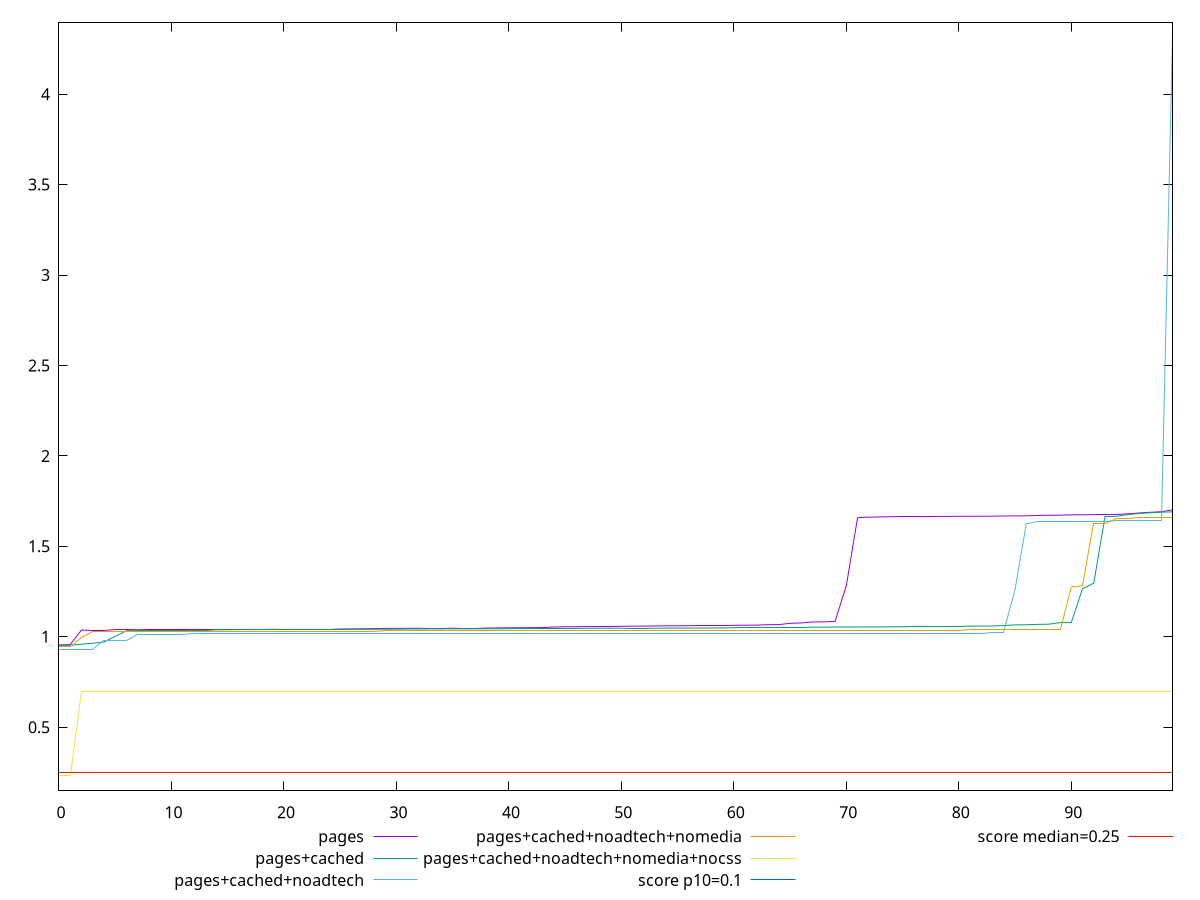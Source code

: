 reset

$pages <<EOF
0 0.9547015334235297
1 0.9570615340338813
2 1.037288244035509
3 1.0373834588792588
4 1.0373834588792588
5 1.038631017473009
6 1.038631017473009
7 1.0387262323167588
8 1.0387897088792588
9 1.0387897088792588
10 1.0389215448167588
11 1.0389215448167588
12 1.0397947290208605
13 1.0399322870042587
14 1.040140823788113
15 1.0401408237881131
16 1.0402228143480088
17 1.0403766229417588
18 1.0404303338792587
19 1.0413824823167588
20 1.041498245663113
21 1.041498245663113
22 1.041498245663113
23 1.041593460506863
24 1.041593460506863
25 1.042899612850613
26 1.0429997105068631
27 1.0439095158047147
28 1.044586624569363
29 1.046006505754259
30 1.0460650995042589
31 1.0466437127855088
32 1.0467755487230088
33 1.0471663517422147
34 1.0471663517422147
35 1.0472101190355088
36 1.0474420526292587
37 1.0474493768480089
38 1.048045079973009
39 1.049028966691759
40 1.0495890659756129
41 1.0498616642422147
42 1.050059240129259
43 1.050919632381863
44 1.053806798723009
45 1.0554205682542588
46 1.0554441430833603
47 1.0564396519131132
48 1.0565403344896105
49 1.056886429256863
50 1.058162267473009
51 1.058563675350613
52 1.059004730648465
53 1.059982132381863
54 1.0604508823818632
55 1.0605290073818632
56 1.061240880754259
57 1.0612638706631132
58 1.0612825626797147
59 1.0619254917568628
60 1.063414749569363
61 1.063841995663113
62 1.064291214413113
63 1.066703323788113
64 1.067216019100613
65 1.074501175350613
66 1.0766496128506131
67 1.081732620663113
68 1.0825935978359646
69 1.084734533098009
70 1.2819194899664985
71 1.6584808417426218
72 1.6612748277452258
73 1.6628021308051215
74 1.6636761542426215
75 1.6641923082139758
76 1.6641923082139758
77 1.6643241441514756
78 1.6655057847764756
79 1.6658158433702257
80 1.6659476793077257
81 1.6664774644639755
82 1.6665311754014756
83 1.6665873277452257
84 1.6678216620551216
85 1.6683622300889756
86 1.6684271308051213
87 1.6705047675238716
88 1.6719329901801214
89 1.6720926988389757
90 1.6739506089952254
91 1.6742777574327254
92 1.6751092597113715
93 1.6761503160264755
94 1.6762675035264758
95 1.6796024644639755
96 1.6841131659613717
97 1.6881439276801213
98 1.691113694932726
99 1.7017826402452256
EOF

$pagesCached <<EOF
0 0.9517913771735298
1 0.9531487990485297
2 0.9593621779547798
3 0.9641888381110297
4 0.9711907912360297
5 1.002523636288113
6 1.0333693508572048
7 1.0359308221605088
8 1.0359308221605088
9 1.0359308221605088
10 1.0359308221605088
11 1.037288244035509
12 1.037288244035509
13 1.037288244035509
14 1.0387897088792588
15 1.0388312127855088
16 1.039588048723009
17 1.0396832635667588
18 1.0401031854417588
19 1.040140823788113
20 1.040140823788113
21 1.0403131463792588
22 1.040545079973009
23 1.040750158098009
24 1.041498245663113
25 1.041498245663113
26 1.0415934605068629
27 1.0416998651292588
28 1.0418121698167588
29 1.041890294816759
30 1.0425348260667588
31 1.043090042538113
32 1.0432281854417589
33 1.0438932651943629
34 1.044032425350613
35 1.0441168573167587
36 1.0442179722256129
37 1.044256017473009
38 1.044313187069363
39 1.044366898006863
40 1.044532913631863
41 1.044567093319363
42 1.044586624569363
43 1.0455524041917588
44 1.045723302629259
45 1.046041702694363
46 1.0463507440355089
47 1.0467838901943631
48 1.047235550350613
49 1.047349279191759
50 1.047402990129259
51 1.047428421444363
52 1.047438187069363
53 1.0476984002855088
54 1.047736038631863
55 1.0479864862230088
56 1.048168167538113
57 1.048346390194363
58 1.048475784725613
59 1.048671097225613
60 1.050362991756863
61 1.0509690454271106
62 1.051454300350613
63 1.051593460506863
64 1.051968419816759
65 1.052616409725613
66 1.0526310581631129
67 1.053099808163113
68 1.0534967401292588
69 1.053795608944363
70 1.0539665073818631
71 1.0540192010667588
72 1.054108108944363
73 1.0545426792568628
74 1.054945511288113
75 1.0550163120693632
76 1.0553507847256132
77 1.055365433163113
78 1.056063675350613
79 1.0567047479417588
80 1.057372269100613
81 1.0586637730068629
82 1.0591715855068629
83 1.059567093319363
84 1.0618766636318628
85 1.0657672479417588
86 1.066561722225613
87 1.0685310978359646
88 1.0695988316006126
89 1.0778825230068632
90 1.0786735386318629
91 1.2653882921006943
92 1.2964873610602485
93 1.6647503729926214
94 1.6659476793077257
95 1.6752640855577257
96 1.6814017808702255
97 1.6856815660264755
98 1.6888250800238715
99 1.6905228746202257
EOF

$pagesCachedNoadtech <<EOF
0 0.9321282912360297
1 0.9321282912360297
2 0.9321282912360298
3 0.9321282912360298
4 0.981503128475613
5 0.981503128475613
6 0.981503128475613
7 1.013717047797309
8 1.013717047797309
9 1.013717047797309
10 1.013717047797309
11 1.013717047797309
12 1.0162677362230088
13 1.0162677362230088
14 1.0162677362230088
15 1.0162677362230088
16 1.0162677362230088
17 1.0162677362230088
18 1.0162677362230088
19 1.0162677362230088
20 1.0162677362230088
21 1.0162677362230088
22 1.0162677362230088
23 1.0162677362230088
24 1.0162677362230088
25 1.0162677362230088
26 1.0162677362230088
27 1.0162677362230088
28 1.0162677362230088
29 1.0162677362230088
30 1.0162677362230088
31 1.0162677362230088
32 1.0162677362230088
33 1.0162677362230088
34 1.0162677362230088
35 1.0162677362230088
36 1.0162677362230088
37 1.0162677362230088
38 1.0162677362230088
39 1.0186790063646105
40 1.0186790063646105
41 1.0186790063646105
42 1.020477737850613
43 1.020477737850613
44 1.020477737850613
45 1.020477737850613
46 1.020477737850613
47 1.020477737850613
48 1.020477737850613
49 1.020477737850613
50 1.020477737850613
51 1.020477737850613
52 1.020477737850613
53 1.020477737850613
54 1.020477737850613
55 1.020477737850613
56 1.020477737850613
57 1.020477737850613
58 1.020477737850613
59 1.020477737850613
60 1.020477737850613
61 1.020477737850613
62 1.020477737850613
63 1.020477737850613
64 1.020477737850613
65 1.020477737850613
66 1.020477737850613
67 1.020477737850613
68 1.020477737850613
69 1.020477737850613
70 1.020477737850613
71 1.020477737850613
72 1.020477737850613
73 1.020477737850613
74 1.020477737850613
75 1.0204777378506131
76 1.0204777378506131
77 1.0204777378506131
78 1.0204777378506131
79 1.0204777378506131
80 1.0204777378506131
81 1.0204777378506131
82 1.0204777378506131
83 1.0228890079922146
84 1.0228890079922146
85 1.2608037673102486
86 1.6245827297634547
87 1.6374603339301215
88 1.6374603339301215
89 1.6374603339301215
90 1.6374603339301215
91 1.6374603339301217
92 1.6374603339301217
93 1.6374603339301217
94 1.6416703355577256
95 1.6416703355577256
96 1.6416703355577256
97 1.6416703355577258
98 1.6416703355577258
99 4.315516493055556
EOF

$pagesCachedNoadtechNomedia <<EOF
0 0.9461108737521702
1 0.9461108737521702
2 0.9954857109917534
3 1.0302503187391492
4 1.0302503187391492
5 1.0302503187391492
6 1.0302503187391492
7 1.0302503187391492
8 1.0302503187391492
9 1.0302503187391492
10 1.0302503187391492
11 1.0302503187391492
12 1.0302503187391492
13 1.0302503187391492
14 1.0302503187391492
15 1.0302503187391492
16 1.0302503187391492
17 1.0302503187391492
18 1.0302503187391494
19 1.0302503187391494
20 1.0302503187391494
21 1.0302503187391494
22 1.0302503187391494
23 1.0302503187391494
24 1.0302503187391494
25 1.0302503187391494
26 1.0302503187391494
27 1.0302503187391494
28 1.0302503187391494
29 1.0344603203667533
30 1.0344603203667533
31 1.0344603203667533
32 1.0344603203667533
33 1.0344603203667533
34 1.0344603203667533
35 1.0344603203667533
36 1.0344603203667533
37 1.0344603203667533
38 1.0344603203667533
39 1.0344603203667533
40 1.0344603203667533
41 1.0344603203667533
42 1.0344603203667533
43 1.0344603203667533
44 1.0344603203667533
45 1.0344603203667533
46 1.0344603203667533
47 1.0344603203667533
48 1.0344603203667533
49 1.0344603203667533
50 1.0344603203667533
51 1.0344603203667533
52 1.0344603203667533
53 1.0344603203667533
54 1.0344603203667533
55 1.0344603203667533
56 1.0344603203667533
57 1.0344603203667533
58 1.0344603203667533
59 1.0344603203667533
60 1.0344603203667533
61 1.0344603203667533
62 1.0344603203667533
63 1.0344603203667533
64 1.0344603203667533
65 1.0344603203667533
66 1.0344603203667533
67 1.0344603203667533
68 1.0344603203667533
69 1.0344603203667533
70 1.0344603203667535
71 1.0344603203667535
72 1.0344603203667535
73 1.0344603203667535
74 1.0344603203667535
75 1.0344603203667535
76 1.0344603203667535
77 1.0344603203667535
78 1.0353639797634548
79 1.0353639797634548
80 1.0353639797634548
81 1.039573981391059
82 1.039573981391059
83 1.039573981391059
84 1.039573981391059
85 1.039573981391059
86 1.0395739813910592
87 1.0395739813910592
88 1.0395739813910592
89 1.0395739813910592
90 1.274786349826389
91 1.2817014973958334
92 1.628792731391059
93 1.628792731391059
94 1.655515889485677
95 1.6555158894856772
96 1.6597258911132813
97 1.6597258911132813
98 1.6597258911132813
99 1.6597258911132813
EOF

$pagesCachedNoadtechNomediaNocss <<EOF
0 0.23147960069444443
1 0.23147960069444443
2 0.6988059895833333
3 0.6988059895833333
4 0.6988059895833333
5 0.6988059895833333
6 0.6988059895833333
7 0.6988059895833333
8 0.6988059895833333
9 0.6988059895833333
10 0.6988059895833333
11 0.6988059895833333
12 0.6988059895833333
13 0.6988059895833333
14 0.6988059895833333
15 0.6988059895833333
16 0.6988059895833333
17 0.6988059895833333
18 0.6988059895833333
19 0.6988059895833333
20 0.6988059895833333
21 0.6988059895833333
22 0.6988059895833333
23 0.6988059895833333
24 0.6988059895833333
25 0.6988059895833333
26 0.6988059895833333
27 0.6988059895833333
28 0.6988059895833333
29 0.6988059895833333
30 0.6988059895833333
31 0.6988059895833333
32 0.6988059895833333
33 0.6988059895833333
34 0.6988059895833333
35 0.6988059895833333
36 0.6988059895833333
37 0.6988059895833333
38 0.6988059895833333
39 0.6988059895833333
40 0.6988059895833333
41 0.6988059895833333
42 0.6988059895833333
43 0.6988059895833333
44 0.6988059895833333
45 0.6988059895833333
46 0.6988059895833333
47 0.6988059895833333
48 0.6988059895833333
49 0.6988059895833333
50 0.6988059895833333
51 0.6988059895833333
52 0.6988059895833333
53 0.6988059895833333
54 0.6988059895833333
55 0.6988059895833333
56 0.6988059895833333
57 0.6988059895833333
58 0.6988059895833333
59 0.6988059895833333
60 0.6988059895833333
61 0.6988059895833333
62 0.6988059895833333
63 0.6988059895833333
64 0.6988059895833333
65 0.6988059895833333
66 0.6988059895833333
67 0.6988059895833333
68 0.6988059895833333
69 0.6988059895833333
70 0.6988059895833333
71 0.6988059895833333
72 0.6988059895833333
73 0.6988059895833333
74 0.6988059895833333
75 0.6988059895833333
76 0.6988059895833333
77 0.6988059895833333
78 0.6988059895833333
79 0.6988059895833333
80 0.6988059895833333
81 0.6988059895833333
82 0.6988059895833333
83 0.6988059895833333
84 0.6988059895833333
85 0.6988059895833333
86 0.6988059895833333
87 0.6988059895833333
88 0.6988059895833333
89 0.6988059895833333
90 0.6988059895833333
91 0.6988059895833333
92 0.6988059895833333
93 0.6988059895833333
94 0.6988059895833333
95 0.6988059895833333
96 0.6988059895833333
97 0.6988059895833333
98 0.6988059895833333
99 0.6988059895833333
EOF

set key outside below
set xrange [0:99]
set yrange [0.14979886284722221:4.397197230902778]
set trange [0.14979886284722221:4.397197230902778]
set terminal svg size 640, 580 enhanced background rgb 'white'
set output "report_00015_2021-02-09T16-11-33.973Z/cumulative-layout-shift/comparison/sorted/all_raw.svg"

plot $pages title "pages" with line, \
     $pagesCached title "pages+cached" with line, \
     $pagesCachedNoadtech title "pages+cached+noadtech" with line, \
     $pagesCachedNoadtechNomedia title "pages+cached+noadtech+nomedia" with line, \
     $pagesCachedNoadtechNomediaNocss title "pages+cached+noadtech+nomedia+nocss" with line, \
     0.1 title "score p10=0.1", \
     0.25 title "score median=0.25"

reset
